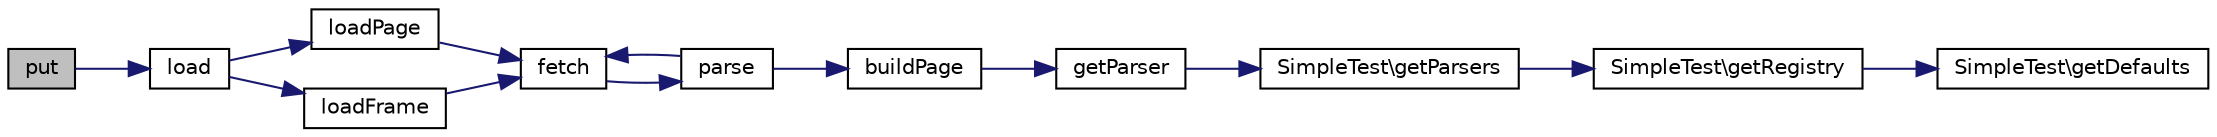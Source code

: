 digraph "put"
{
  edge [fontname="Helvetica",fontsize="10",labelfontname="Helvetica",labelfontsize="10"];
  node [fontname="Helvetica",fontsize="10",shape=record];
  rankdir="LR";
  Node1 [label="put",height=0.2,width=0.4,color="black", fillcolor="grey75", style="filled" fontcolor="black"];
  Node1 -> Node2 [color="midnightblue",fontsize="10",style="solid",fontname="Helvetica"];
  Node2 [label="load",height=0.2,width=0.4,color="black", fillcolor="white", style="filled",URL="$class_simple_browser.html#abc13ffb32fdf61b67bee819c6cd1ca03"];
  Node2 -> Node3 [color="midnightblue",fontsize="10",style="solid",fontname="Helvetica"];
  Node3 [label="loadPage",height=0.2,width=0.4,color="black", fillcolor="white", style="filled",URL="$class_simple_browser.html#a6a844b58937c25882302cdd3d04eb17a"];
  Node3 -> Node4 [color="midnightblue",fontsize="10",style="solid",fontname="Helvetica"];
  Node4 [label="fetch",height=0.2,width=0.4,color="black", fillcolor="white", style="filled",URL="$class_simple_browser.html#a625ef5dc40929a14ff182371200293cf"];
  Node4 -> Node5 [color="midnightblue",fontsize="10",style="solid",fontname="Helvetica"];
  Node5 [label="parse",height=0.2,width=0.4,color="black", fillcolor="white", style="filled",URL="$class_simple_browser.html#a49f7f75946cb2db7bcafccad91fceed5"];
  Node5 -> Node6 [color="midnightblue",fontsize="10",style="solid",fontname="Helvetica"];
  Node6 [label="buildPage",height=0.2,width=0.4,color="black", fillcolor="white", style="filled",URL="$class_simple_browser.html#a9e51bf4e2a9f62f6875e4dd1857117af"];
  Node6 -> Node7 [color="midnightblue",fontsize="10",style="solid",fontname="Helvetica"];
  Node7 [label="getParser",height=0.2,width=0.4,color="black", fillcolor="white", style="filled",URL="$class_simple_browser.html#a4b6907ea868dc9053e1f7d6260fa4b4f"];
  Node7 -> Node8 [color="midnightblue",fontsize="10",style="solid",fontname="Helvetica"];
  Node8 [label="SimpleTest\\getParsers",height=0.2,width=0.4,color="black", fillcolor="white", style="filled",URL="$class_simple_test.html#a4b51a0f9099ff86bcc8e850ac62af344"];
  Node8 -> Node9 [color="midnightblue",fontsize="10",style="solid",fontname="Helvetica"];
  Node9 [label="SimpleTest\\getRegistry",height=0.2,width=0.4,color="black", fillcolor="white", style="filled",URL="$class_simple_test.html#a91320adbec8b564c37b40a29aa9df772"];
  Node9 -> Node10 [color="midnightblue",fontsize="10",style="solid",fontname="Helvetica"];
  Node10 [label="SimpleTest\\getDefaults",height=0.2,width=0.4,color="black", fillcolor="white", style="filled",URL="$class_simple_test.html#a82efa1571705e561b8bae6b73060945d"];
  Node5 -> Node4 [color="midnightblue",fontsize="10",style="solid",fontname="Helvetica"];
  Node2 -> Node11 [color="midnightblue",fontsize="10",style="solid",fontname="Helvetica"];
  Node11 [label="loadFrame",height=0.2,width=0.4,color="black", fillcolor="white", style="filled",URL="$class_simple_browser.html#aae670bf98b9e4010c956127ec2ec9554"];
  Node11 -> Node4 [color="midnightblue",fontsize="10",style="solid",fontname="Helvetica"];
}
